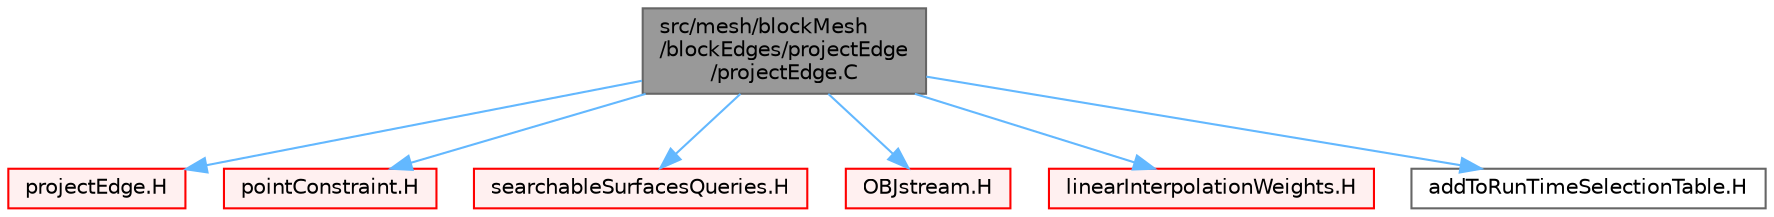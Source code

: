 digraph "src/mesh/blockMesh/blockEdges/projectEdge/projectEdge.C"
{
 // LATEX_PDF_SIZE
  bgcolor="transparent";
  edge [fontname=Helvetica,fontsize=10,labelfontname=Helvetica,labelfontsize=10];
  node [fontname=Helvetica,fontsize=10,shape=box,height=0.2,width=0.4];
  Node1 [id="Node000001",label="src/mesh/blockMesh\l/blockEdges/projectEdge\l/projectEdge.C",height=0.2,width=0.4,color="gray40", fillcolor="grey60", style="filled", fontcolor="black",tooltip=" "];
  Node1 -> Node2 [id="edge1_Node000001_Node000002",color="steelblue1",style="solid",tooltip=" "];
  Node2 [id="Node000002",label="projectEdge.H",height=0.2,width=0.4,color="red", fillcolor="#FFF0F0", style="filled",URL="$projectEdge_8H.html",tooltip=" "];
  Node1 -> Node241 [id="edge2_Node000001_Node000241",color="steelblue1",style="solid",tooltip=" "];
  Node241 [id="Node000241",label="pointConstraint.H",height=0.2,width=0.4,color="red", fillcolor="#FFF0F0", style="filled",URL="$pointConstraint_8H.html",tooltip=" "];
  Node1 -> Node245 [id="edge3_Node000001_Node000245",color="steelblue1",style="solid",tooltip=" "];
  Node245 [id="Node000245",label="searchableSurfacesQueries.H",height=0.2,width=0.4,color="red", fillcolor="#FFF0F0", style="filled",URL="$searchableSurfacesQueries_8H.html",tooltip=" "];
  Node1 -> Node246 [id="edge4_Node000001_Node000246",color="steelblue1",style="solid",tooltip=" "];
  Node246 [id="Node000246",label="OBJstream.H",height=0.2,width=0.4,color="red", fillcolor="#FFF0F0", style="filled",URL="$OBJstream_8H.html",tooltip=" "];
  Node1 -> Node261 [id="edge5_Node000001_Node000261",color="steelblue1",style="solid",tooltip=" "];
  Node261 [id="Node000261",label="linearInterpolationWeights.H",height=0.2,width=0.4,color="red", fillcolor="#FFF0F0", style="filled",URL="$linearInterpolationWeights_8H.html",tooltip=" "];
  Node1 -> Node263 [id="edge6_Node000001_Node000263",color="steelblue1",style="solid",tooltip=" "];
  Node263 [id="Node000263",label="addToRunTimeSelectionTable.H",height=0.2,width=0.4,color="grey40", fillcolor="white", style="filled",URL="$addToRunTimeSelectionTable_8H.html",tooltip="Macros for easy insertion into run-time selection tables."];
}
